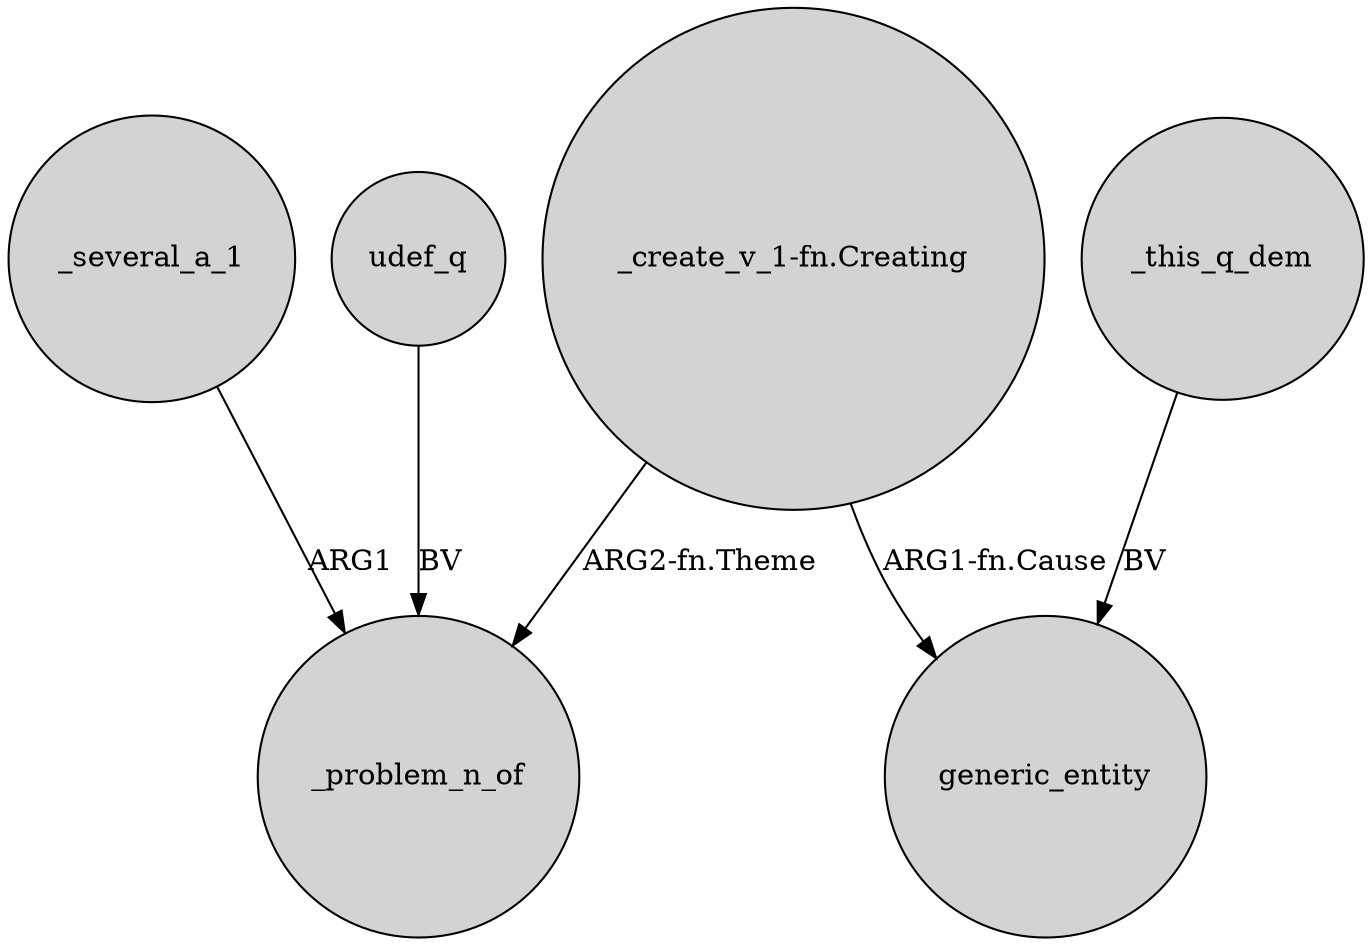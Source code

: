 digraph {
	node [shape=circle style=filled]
	_several_a_1 -> _problem_n_of [label=ARG1]
	_this_q_dem -> generic_entity [label=BV]
	"_create_v_1-fn.Creating" -> _problem_n_of [label="ARG2-fn.Theme"]
	udef_q -> _problem_n_of [label=BV]
	"_create_v_1-fn.Creating" -> generic_entity [label="ARG1-fn.Cause"]
}
